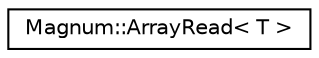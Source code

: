 digraph "圖形化之類別階層"
{
  edge [fontname="Helvetica",fontsize="10",labelfontname="Helvetica",labelfontsize="10"];
  node [fontname="Helvetica",fontsize="10",shape=record];
  rankdir="LR";
  Node1 [label="Magnum::ArrayRead\< T \>",height=0.2,width=0.4,color="black", fillcolor="white", style="filled",URL="$class_magnum_1_1_array_read.html"];
}
